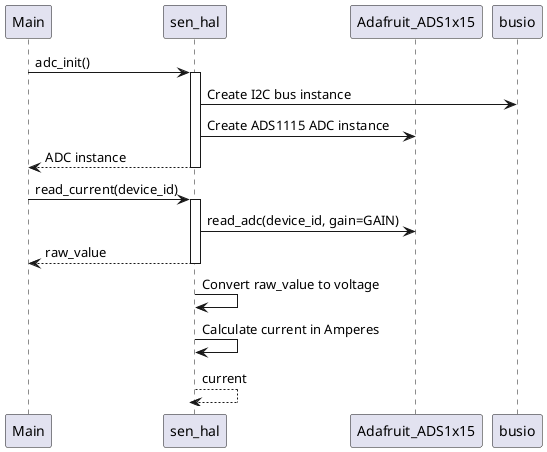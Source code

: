 @startuml
participant Main
participant sen_hal
participant Adafruit_ADS1x15
participant busio

Main -> sen_hal: adc_init()
activate sen_hal
sen_hal -> busio: Create I2C bus instance
sen_hal -> Adafruit_ADS1x15: Create ADS1115 ADC instance
return ADC instance
deactivate sen_hal

Main -> sen_hal: read_current(device_id)
activate sen_hal
sen_hal -> Adafruit_ADS1x15: read_adc(device_id, gain=GAIN)
return raw_value
sen_hal -> sen_hal: Convert raw_value to voltage
sen_hal -> sen_hal: Calculate current in Amperes
return current
deactivate sen_hal
@enduml